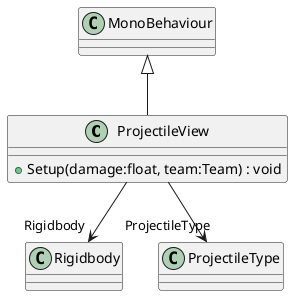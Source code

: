 @startuml
class ProjectileView {
    + Setup(damage:float, team:Team) : void
}
MonoBehaviour <|-- ProjectileView
ProjectileView --> "Rigidbody" Rigidbody
ProjectileView --> "ProjectileType" ProjectileType
@enduml
